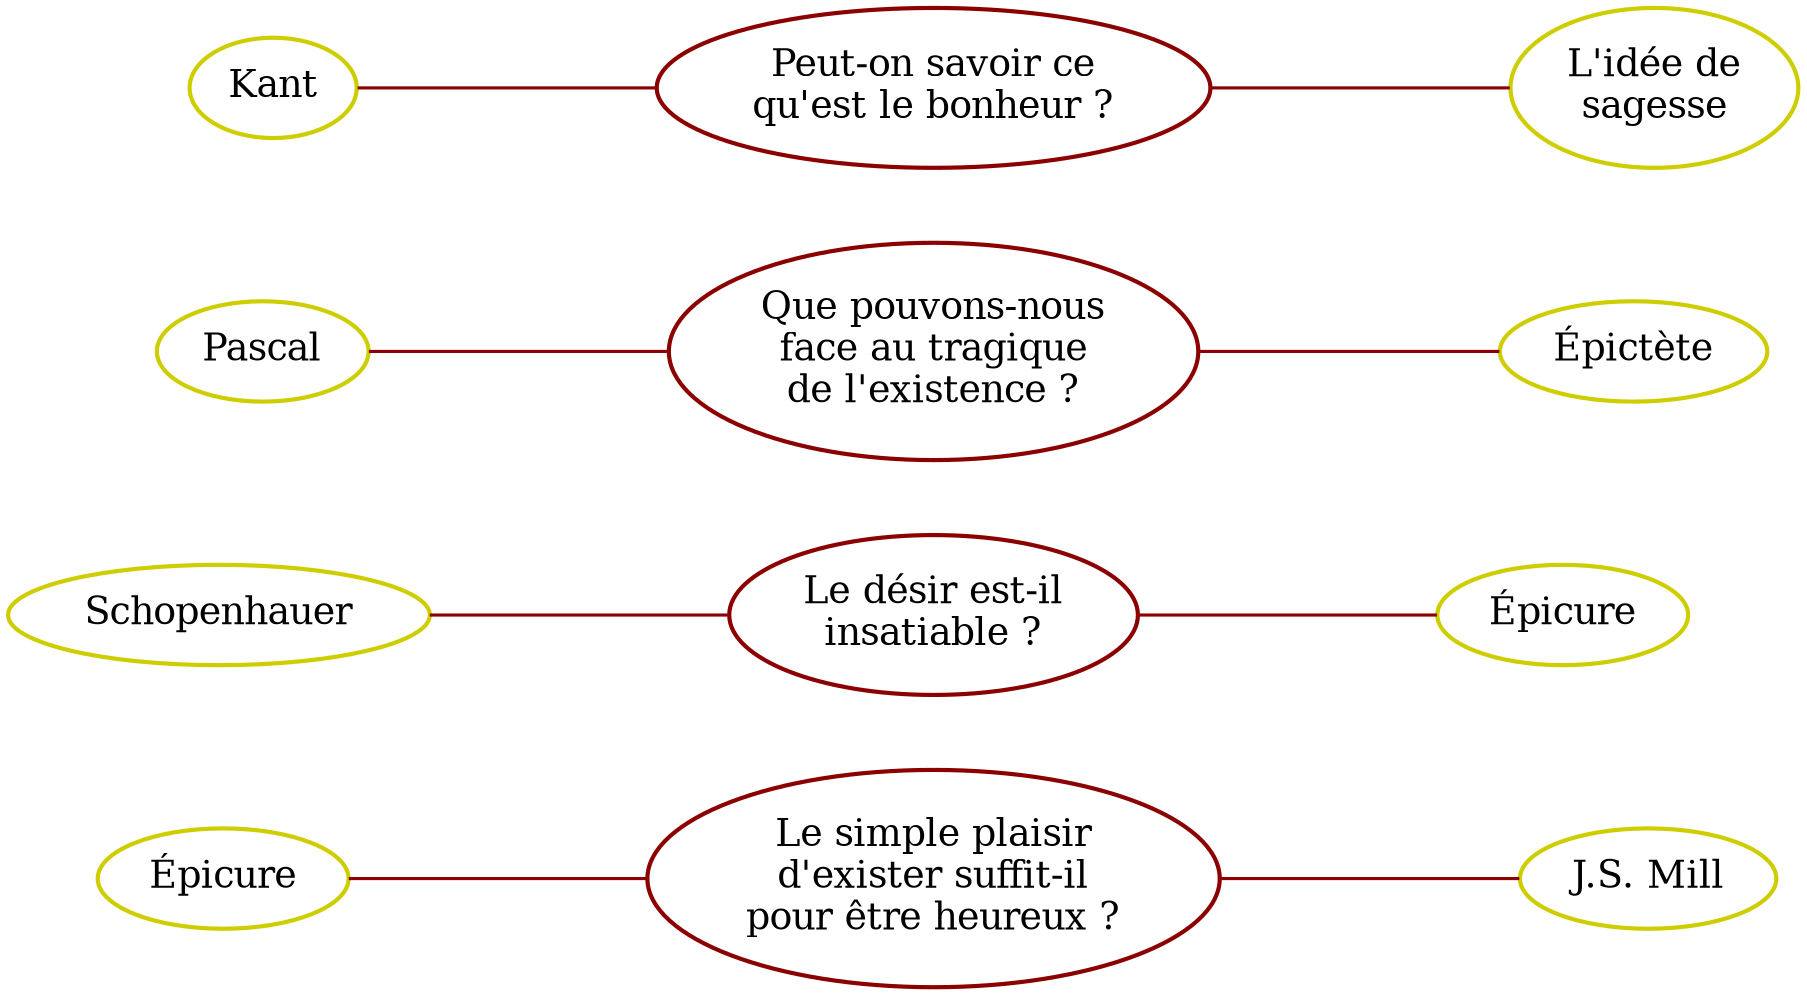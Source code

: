 digraph G {
nodesep=2
node[style=rounded, shape=oval, margin=0.1, color=red4, penwidth=2, fontsize=18]
edge[style=invis]

a[label="Peut-on savoir ce
qu'est le bonheur ?"]
b[label="Que pouvons-nous
face au tragique
de l'existence ?"]
c[label="Le désir est-il
insatiable ?"]
d[label="Le simple plaisir
d'exister suffit-il
pour être heureux ?"]

a->b->c->d

node[color=yellow3]
edge[style="", color=red4, penwidth=1.5,arrowhead=none, arrowtail=none]
{rank=same
a1->a[dir=back]
a->a2}
{rank=same
b1->b[dir=back]
b->b2}
{rank=same
c1->c[dir=back]
c->c2}
{rank=same
d1->d[dir=back]
d->d2}

a1[label="Kant"]
a2[label="L'idée de
sagesse"]
b1[label="Pascal"]
b2[label="Épictète"]
c1[label="Schopenhauer"]
c2[label="Épicure"]
d1[label="Épicure"]
d2[label="J.S. Mill"]



}